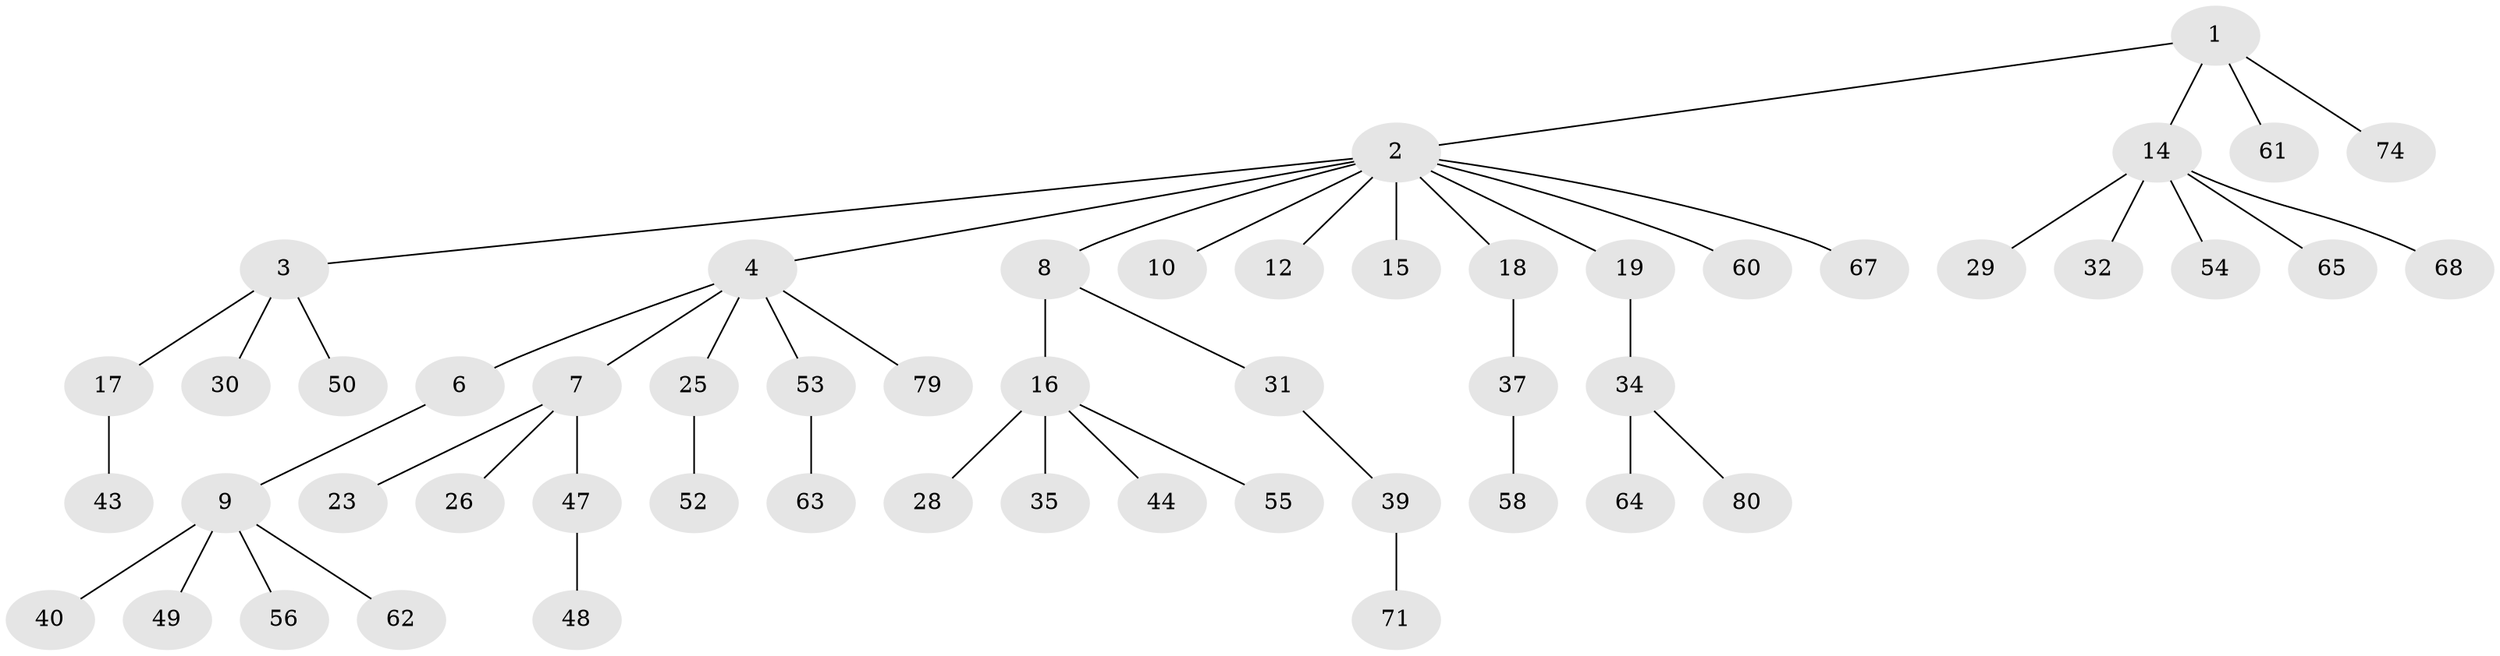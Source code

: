// Generated by graph-tools (version 1.1) at 2025/24/03/03/25 07:24:08]
// undirected, 53 vertices, 52 edges
graph export_dot {
graph [start="1"]
  node [color=gray90,style=filled];
  1 [super="+22"];
  2 [super="+5"];
  3 [super="+11"];
  4 [super="+13"];
  6;
  7 [super="+24"];
  8 [super="+42"];
  9 [super="+21"];
  10;
  12 [super="+41"];
  14 [super="+36"];
  15;
  16 [super="+20"];
  17 [super="+59"];
  18 [super="+51"];
  19 [super="+33"];
  23 [super="+27"];
  25;
  26;
  28;
  29 [super="+38"];
  30 [super="+66"];
  31 [super="+70"];
  32 [super="+46"];
  34 [super="+77"];
  35;
  37 [super="+45"];
  39 [super="+57"];
  40;
  43;
  44;
  47;
  48 [super="+73"];
  49;
  50;
  52 [super="+78"];
  53;
  54;
  55;
  56;
  58;
  60 [super="+72"];
  61 [super="+75"];
  62;
  63 [super="+69"];
  64;
  65;
  67;
  68;
  71;
  74 [super="+76"];
  79;
  80;
  1 -- 2;
  1 -- 14;
  1 -- 74;
  1 -- 61;
  2 -- 3;
  2 -- 4;
  2 -- 12;
  2 -- 15;
  2 -- 18;
  2 -- 19;
  2 -- 60;
  2 -- 67;
  2 -- 8;
  2 -- 10;
  3 -- 30;
  3 -- 17;
  3 -- 50;
  4 -- 6;
  4 -- 7;
  4 -- 25;
  4 -- 79;
  4 -- 53;
  6 -- 9;
  7 -- 23;
  7 -- 26;
  7 -- 47;
  8 -- 16;
  8 -- 31;
  9 -- 49;
  9 -- 40;
  9 -- 56;
  9 -- 62;
  14 -- 29;
  14 -- 32;
  14 -- 54;
  14 -- 65;
  14 -- 68;
  16 -- 28;
  16 -- 44;
  16 -- 55;
  16 -- 35;
  17 -- 43;
  18 -- 37;
  19 -- 34;
  25 -- 52;
  31 -- 39;
  34 -- 64;
  34 -- 80;
  37 -- 58;
  39 -- 71;
  47 -- 48;
  53 -- 63;
}
